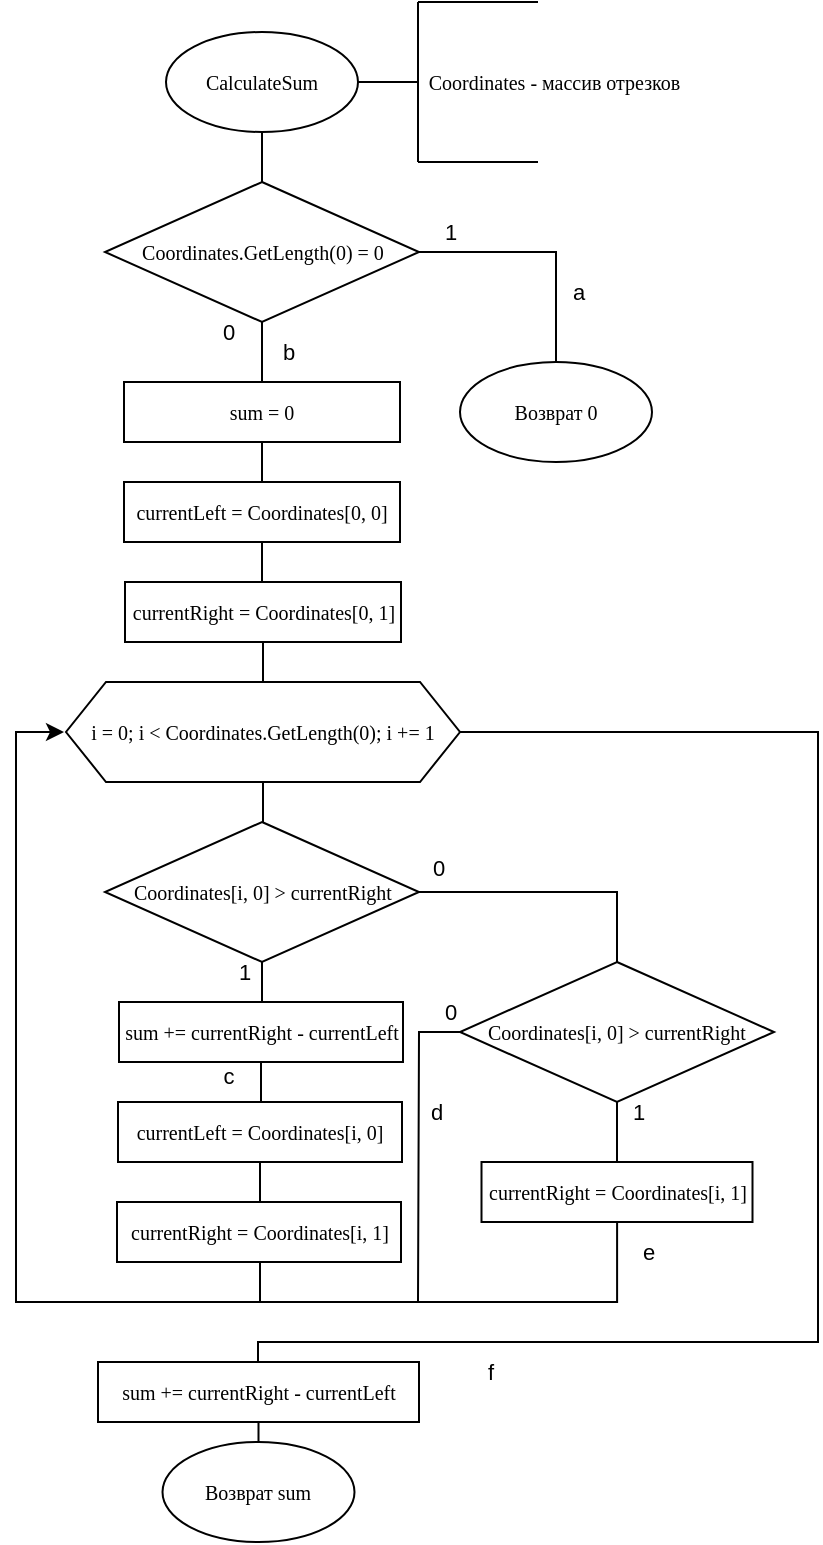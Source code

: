 <mxfile version="23.1.5" type="device">
  <diagram name="Страница — 1" id="fz9SIu9iME075LqMlLQz">
    <mxGraphModel dx="1420" dy="822" grid="1" gridSize="10" guides="1" tooltips="1" connect="1" arrows="1" fold="1" page="1" pageScale="1" pageWidth="827" pageHeight="1169" math="0" shadow="0">
      <root>
        <mxCell id="0" />
        <mxCell id="1" parent="0" />
        <mxCell id="CdMRQPkIaDPxC2AQ8oOZ-7" style="edgeStyle=orthogonalEdgeStyle;rounded=0;orthogonalLoop=1;jettySize=auto;html=1;endArrow=none;endFill=0;entryX=0.5;entryY=0;entryDx=0;entryDy=0;fontSize=10;fontFamily=Times New Roman;fontStyle=0" edge="1" parent="1" source="CdMRQPkIaDPxC2AQ8oOZ-1" target="CdMRQPkIaDPxC2AQ8oOZ-8">
          <mxGeometry relative="1" as="geometry">
            <mxPoint x="342" y="400" as="targetPoint" />
          </mxGeometry>
        </mxCell>
        <mxCell id="CdMRQPkIaDPxC2AQ8oOZ-1" value="CalculateSum" style="ellipse;whiteSpace=wrap;html=1;fontSize=10;fontFamily=Times New Roman;fontStyle=0" vertex="1" parent="1">
          <mxGeometry x="294" y="295" width="96" height="50" as="geometry" />
        </mxCell>
        <mxCell id="CdMRQPkIaDPxC2AQ8oOZ-2" value="" style="endArrow=none;html=1;rounded=0;exitX=1;exitY=0.5;exitDx=0;exitDy=0;fontSize=10;fontFamily=Times New Roman;fontStyle=0" edge="1" parent="1" source="CdMRQPkIaDPxC2AQ8oOZ-1">
          <mxGeometry width="50" height="50" relative="1" as="geometry">
            <mxPoint x="390" y="340" as="sourcePoint" />
            <mxPoint x="420" y="320" as="targetPoint" />
          </mxGeometry>
        </mxCell>
        <mxCell id="CdMRQPkIaDPxC2AQ8oOZ-3" value="" style="endArrow=none;html=1;rounded=0;fontSize=10;fontFamily=Times New Roman;fontStyle=0" edge="1" parent="1">
          <mxGeometry width="50" height="50" relative="1" as="geometry">
            <mxPoint x="420" y="360" as="sourcePoint" />
            <mxPoint x="420" y="280" as="targetPoint" />
          </mxGeometry>
        </mxCell>
        <mxCell id="CdMRQPkIaDPxC2AQ8oOZ-4" value="" style="endArrow=none;html=1;rounded=0;fontSize=10;fontFamily=Times New Roman;fontStyle=0" edge="1" parent="1">
          <mxGeometry width="50" height="50" relative="1" as="geometry">
            <mxPoint x="480" y="280" as="sourcePoint" />
            <mxPoint x="420" y="280" as="targetPoint" />
          </mxGeometry>
        </mxCell>
        <mxCell id="CdMRQPkIaDPxC2AQ8oOZ-5" value="" style="endArrow=none;html=1;rounded=0;fontSize=10;fontFamily=Times New Roman;fontStyle=0" edge="1" parent="1">
          <mxGeometry width="50" height="50" relative="1" as="geometry">
            <mxPoint x="480" y="360" as="sourcePoint" />
            <mxPoint x="420" y="360" as="targetPoint" />
          </mxGeometry>
        </mxCell>
        <mxCell id="CdMRQPkIaDPxC2AQ8oOZ-6" value="Coordinates - массив отрезков&amp;nbsp;" style="text;html=1;align=center;verticalAlign=middle;resizable=0;points=[];autosize=1;strokeColor=none;fillColor=none;fontSize=10;fontFamily=Times New Roman;fontStyle=0" vertex="1" parent="1">
          <mxGeometry x="414" y="305" width="150" height="30" as="geometry" />
        </mxCell>
        <mxCell id="CdMRQPkIaDPxC2AQ8oOZ-9" style="edgeStyle=orthogonalEdgeStyle;rounded=0;orthogonalLoop=1;jettySize=auto;html=1;endArrow=none;endFill=0;entryX=0.5;entryY=0;entryDx=0;entryDy=0;fontSize=10;fontFamily=Times New Roman;fontStyle=0" edge="1" parent="1" source="CdMRQPkIaDPxC2AQ8oOZ-8" target="CdMRQPkIaDPxC2AQ8oOZ-10">
          <mxGeometry relative="1" as="geometry">
            <mxPoint x="540" y="490" as="targetPoint" />
          </mxGeometry>
        </mxCell>
        <mxCell id="CdMRQPkIaDPxC2AQ8oOZ-11" style="edgeStyle=orthogonalEdgeStyle;rounded=0;orthogonalLoop=1;jettySize=auto;html=1;fontSize=10;fontFamily=Times New Roman;endArrow=none;endFill=0;entryX=0.5;entryY=0;entryDx=0;entryDy=0;fontStyle=0" edge="1" parent="1" source="CdMRQPkIaDPxC2AQ8oOZ-8" target="CdMRQPkIaDPxC2AQ8oOZ-44">
          <mxGeometry relative="1" as="geometry">
            <mxPoint x="342.005" y="470" as="targetPoint" />
            <Array as="points" />
          </mxGeometry>
        </mxCell>
        <mxCell id="CdMRQPkIaDPxC2AQ8oOZ-8" value="Coordinates.GetLength(0) = 0" style="rhombus;whiteSpace=wrap;html=1;fontSize=10;fontFamily=Times New Roman;fontStyle=0" vertex="1" parent="1">
          <mxGeometry x="263.5" y="370" width="157" height="70" as="geometry" />
        </mxCell>
        <mxCell id="CdMRQPkIaDPxC2AQ8oOZ-10" value="Возврат 0" style="ellipse;whiteSpace=wrap;html=1;fontSize=10;fontFamily=Times New Roman;fontStyle=0" vertex="1" parent="1">
          <mxGeometry x="441" y="460" width="96" height="50" as="geometry" />
        </mxCell>
        <mxCell id="CdMRQPkIaDPxC2AQ8oOZ-17" style="edgeStyle=orthogonalEdgeStyle;rounded=0;orthogonalLoop=1;jettySize=auto;html=1;entryX=0.5;entryY=0;entryDx=0;entryDy=0;endArrow=none;endFill=0;fontFamily=Times New Roman;fontSize=10;exitX=0.5;exitY=1;exitDx=0;exitDy=0;fontStyle=0" edge="1" parent="1" source="CdMRQPkIaDPxC2AQ8oOZ-44" target="CdMRQPkIaDPxC2AQ8oOZ-15">
          <mxGeometry relative="1" as="geometry">
            <mxPoint x="342" y="500" as="sourcePoint" />
          </mxGeometry>
        </mxCell>
        <mxCell id="CdMRQPkIaDPxC2AQ8oOZ-18" style="edgeStyle=orthogonalEdgeStyle;rounded=0;orthogonalLoop=1;jettySize=auto;html=1;entryX=0.5;entryY=0;entryDx=0;entryDy=0;endArrow=none;endFill=0;strokeColor=default;fontFamily=Times New Roman;fontSize=10;fontStyle=0" edge="1" parent="1" source="CdMRQPkIaDPxC2AQ8oOZ-15" target="CdMRQPkIaDPxC2AQ8oOZ-16">
          <mxGeometry relative="1" as="geometry" />
        </mxCell>
        <mxCell id="CdMRQPkIaDPxC2AQ8oOZ-15" value="&lt;p style=&quot;font-size: 10px;&quot;&gt;currentLeft = Coordinates[0, 0]&lt;br style=&quot;font-size: 10px;&quot;&gt;&lt;/p&gt;" style="rounded=0;whiteSpace=wrap;html=1;fontFamily=Times New Roman;fontSize=10;fontStyle=0" vertex="1" parent="1">
          <mxGeometry x="273" y="520" width="138" height="30" as="geometry" />
        </mxCell>
        <mxCell id="CdMRQPkIaDPxC2AQ8oOZ-22" style="edgeStyle=orthogonalEdgeStyle;rounded=0;orthogonalLoop=1;jettySize=auto;html=1;entryX=0.5;entryY=0;entryDx=0;entryDy=0;strokeColor=default;align=center;verticalAlign=middle;fontFamily=Times New Roman;fontSize=10;fontColor=default;labelBackgroundColor=default;endArrow=none;endFill=0;fontStyle=0" edge="1" parent="1" source="CdMRQPkIaDPxC2AQ8oOZ-16" target="CdMRQPkIaDPxC2AQ8oOZ-21">
          <mxGeometry relative="1" as="geometry" />
        </mxCell>
        <mxCell id="CdMRQPkIaDPxC2AQ8oOZ-16" value="currentRight = Coordinates[0, 1]" style="rounded=0;whiteSpace=wrap;html=1;fontFamily=Times New Roman;fontSize=10;fontStyle=0" vertex="1" parent="1">
          <mxGeometry x="273.5" y="570" width="138" height="30" as="geometry" />
        </mxCell>
        <mxCell id="CdMRQPkIaDPxC2AQ8oOZ-23" style="edgeStyle=orthogonalEdgeStyle;rounded=0;orthogonalLoop=1;jettySize=auto;html=1;strokeColor=default;align=center;verticalAlign=middle;fontFamily=Times New Roman;fontSize=10;fontColor=default;labelBackgroundColor=default;endArrow=none;endFill=0;entryX=0.5;entryY=0;entryDx=0;entryDy=0;fontStyle=0" edge="1" parent="1" source="CdMRQPkIaDPxC2AQ8oOZ-21" target="CdMRQPkIaDPxC2AQ8oOZ-24">
          <mxGeometry relative="1" as="geometry">
            <mxPoint x="342" y="730" as="targetPoint" />
          </mxGeometry>
        </mxCell>
        <mxCell id="CdMRQPkIaDPxC2AQ8oOZ-40" style="edgeStyle=orthogonalEdgeStyle;rounded=0;orthogonalLoop=1;jettySize=auto;html=1;entryX=0.5;entryY=0;entryDx=0;entryDy=0;strokeColor=default;align=center;verticalAlign=middle;fontFamily=Times New Roman;fontSize=10;fontColor=default;labelBackgroundColor=default;endArrow=none;endFill=0;fontStyle=0" edge="1" parent="1" source="CdMRQPkIaDPxC2AQ8oOZ-21" target="CdMRQPkIaDPxC2AQ8oOZ-37">
          <mxGeometry relative="1" as="geometry">
            <Array as="points">
              <mxPoint x="620" y="645" />
              <mxPoint x="620" y="950" />
              <mxPoint x="340" y="950" />
              <mxPoint x="340" y="960" />
            </Array>
          </mxGeometry>
        </mxCell>
        <mxCell id="CdMRQPkIaDPxC2AQ8oOZ-21" value="i = 0; i &amp;lt; Coordinates.GetLength(0); i += 1" style="shape=hexagon;perimeter=hexagonPerimeter2;whiteSpace=wrap;html=1;fixedSize=1;fontFamily=Times New Roman;fontSize=10;fontColor=default;labelBackgroundColor=default;fontStyle=0" vertex="1" parent="1">
          <mxGeometry x="244" y="620" width="197" height="50" as="geometry" />
        </mxCell>
        <mxCell id="CdMRQPkIaDPxC2AQ8oOZ-25" style="edgeStyle=orthogonalEdgeStyle;rounded=0;orthogonalLoop=1;jettySize=auto;html=1;strokeColor=default;align=center;verticalAlign=middle;fontFamily=Times New Roman;fontSize=10;fontColor=default;labelBackgroundColor=default;endArrow=none;endFill=0;entryX=0.5;entryY=0;entryDx=0;entryDy=0;fontStyle=0" edge="1" parent="1" source="CdMRQPkIaDPxC2AQ8oOZ-24" target="CdMRQPkIaDPxC2AQ8oOZ-27">
          <mxGeometry relative="1" as="geometry">
            <mxPoint x="342" y="810" as="targetPoint" />
          </mxGeometry>
        </mxCell>
        <mxCell id="CdMRQPkIaDPxC2AQ8oOZ-31" style="edgeStyle=orthogonalEdgeStyle;rounded=0;orthogonalLoop=1;jettySize=auto;html=1;strokeColor=default;align=center;verticalAlign=middle;fontFamily=Times New Roman;fontSize=10;fontColor=default;labelBackgroundColor=default;endArrow=none;endFill=0;entryX=0.5;entryY=0;entryDx=0;entryDy=0;fontStyle=0" edge="1" parent="1" source="CdMRQPkIaDPxC2AQ8oOZ-24" target="CdMRQPkIaDPxC2AQ8oOZ-32">
          <mxGeometry relative="1" as="geometry">
            <mxPoint x="520" y="770" as="targetPoint" />
          </mxGeometry>
        </mxCell>
        <mxCell id="CdMRQPkIaDPxC2AQ8oOZ-24" value="Coordinates[i, 0] &amp;gt; currentRight" style="rhombus;whiteSpace=wrap;html=1;fontSize=10;fontFamily=Times New Roman;fontStyle=0" vertex="1" parent="1">
          <mxGeometry x="263.5" y="690" width="157" height="70" as="geometry" />
        </mxCell>
        <mxCell id="CdMRQPkIaDPxC2AQ8oOZ-49" style="edgeStyle=orthogonalEdgeStyle;rounded=0;orthogonalLoop=1;jettySize=auto;html=1;entryX=0.5;entryY=0;entryDx=0;entryDy=0;strokeColor=default;align=center;verticalAlign=middle;fontFamily=Helvetica;fontSize=11;fontColor=default;labelBackgroundColor=default;endArrow=none;endFill=0;" edge="1" parent="1" source="CdMRQPkIaDPxC2AQ8oOZ-27" target="CdMRQPkIaDPxC2AQ8oOZ-45">
          <mxGeometry relative="1" as="geometry" />
        </mxCell>
        <mxCell id="CdMRQPkIaDPxC2AQ8oOZ-27" value="&lt;h6 style=&quot;font-size: 10px;&quot;&gt;&lt;span style=&quot;font-size: 10px; font-weight: normal;&quot;&gt;sum += currentRight - currentLeft&lt;/span&gt;&lt;br style=&quot;font-size: 10px;&quot;&gt;&lt;/h6&gt;" style="rounded=0;whiteSpace=wrap;html=1;fontFamily=Times New Roman;fontSize=10;fontStyle=0" vertex="1" parent="1">
          <mxGeometry x="270.5" y="780" width="142" height="30" as="geometry" />
        </mxCell>
        <mxCell id="CdMRQPkIaDPxC2AQ8oOZ-35" style="edgeStyle=orthogonalEdgeStyle;rounded=0;orthogonalLoop=1;jettySize=auto;html=1;strokeColor=default;align=center;verticalAlign=middle;fontFamily=Times New Roman;fontSize=10;fontColor=default;labelBackgroundColor=default;endArrow=classic;endFill=1;entryX=0;entryY=0.5;entryDx=0;entryDy=0;fontStyle=0" edge="1" parent="1">
          <mxGeometry relative="1" as="geometry">
            <mxPoint x="243" y="645" as="targetPoint" />
            <mxPoint x="341" y="909.5" as="sourcePoint" />
            <Array as="points">
              <mxPoint x="341" y="930" />
              <mxPoint x="219" y="930" />
              <mxPoint x="219" y="645" />
            </Array>
          </mxGeometry>
        </mxCell>
        <mxCell id="CdMRQPkIaDPxC2AQ8oOZ-34" style="edgeStyle=orthogonalEdgeStyle;rounded=0;orthogonalLoop=1;jettySize=auto;html=1;entryX=0.5;entryY=0;entryDx=0;entryDy=0;strokeColor=default;align=center;verticalAlign=middle;fontFamily=Times New Roman;fontSize=10;fontColor=default;labelBackgroundColor=default;endArrow=none;endFill=0;fontStyle=0" edge="1" parent="1" source="CdMRQPkIaDPxC2AQ8oOZ-32" target="CdMRQPkIaDPxC2AQ8oOZ-33">
          <mxGeometry relative="1" as="geometry" />
        </mxCell>
        <mxCell id="CdMRQPkIaDPxC2AQ8oOZ-43" style="edgeStyle=orthogonalEdgeStyle;rounded=0;orthogonalLoop=1;jettySize=auto;html=1;strokeColor=default;align=center;verticalAlign=middle;fontFamily=Times New Roman;fontSize=10;fontColor=default;labelBackgroundColor=default;endArrow=none;endFill=0;fontStyle=0" edge="1" parent="1" source="CdMRQPkIaDPxC2AQ8oOZ-32">
          <mxGeometry relative="1" as="geometry">
            <mxPoint x="420" y="930" as="targetPoint" />
          </mxGeometry>
        </mxCell>
        <mxCell id="CdMRQPkIaDPxC2AQ8oOZ-32" value="Coordinates[i, 0] &amp;gt; currentRight" style="rhombus;whiteSpace=wrap;html=1;fontSize=10;fontFamily=Times New Roman;fontStyle=0" vertex="1" parent="1">
          <mxGeometry x="441" y="760" width="157" height="70" as="geometry" />
        </mxCell>
        <mxCell id="CdMRQPkIaDPxC2AQ8oOZ-39" style="edgeStyle=orthogonalEdgeStyle;rounded=0;orthogonalLoop=1;jettySize=auto;html=1;strokeColor=default;align=center;verticalAlign=middle;fontFamily=Times New Roman;fontSize=10;fontColor=default;labelBackgroundColor=default;endArrow=none;endFill=0;fontStyle=0" edge="1" parent="1" source="CdMRQPkIaDPxC2AQ8oOZ-33">
          <mxGeometry relative="1" as="geometry">
            <mxPoint x="340" y="930" as="targetPoint" />
            <Array as="points">
              <mxPoint x="520" y="930" />
            </Array>
          </mxGeometry>
        </mxCell>
        <mxCell id="CdMRQPkIaDPxC2AQ8oOZ-33" value="currentRight = Coordinates[i, 1]" style="rounded=0;whiteSpace=wrap;html=1;fontFamily=Times New Roman;fontSize=10;fontStyle=0" vertex="1" parent="1">
          <mxGeometry x="451.75" y="860" width="135.5" height="30" as="geometry" />
        </mxCell>
        <mxCell id="CdMRQPkIaDPxC2AQ8oOZ-42" style="edgeStyle=orthogonalEdgeStyle;rounded=0;orthogonalLoop=1;jettySize=auto;html=1;entryX=0.5;entryY=0;entryDx=0;entryDy=0;strokeColor=default;align=center;verticalAlign=middle;fontFamily=Times New Roman;fontSize=10;fontColor=default;labelBackgroundColor=default;endArrow=none;endFill=0;fontStyle=0" edge="1" parent="1" source="CdMRQPkIaDPxC2AQ8oOZ-37" target="CdMRQPkIaDPxC2AQ8oOZ-41">
          <mxGeometry relative="1" as="geometry" />
        </mxCell>
        <mxCell id="CdMRQPkIaDPxC2AQ8oOZ-37" value="sum += currentRight - currentLeft" style="rounded=0;whiteSpace=wrap;html=1;fontFamily=Times New Roman;fontSize=10;fontStyle=0" vertex="1" parent="1">
          <mxGeometry x="260" y="960" width="160.5" height="30" as="geometry" />
        </mxCell>
        <mxCell id="CdMRQPkIaDPxC2AQ8oOZ-41" value="Возврат&amp;nbsp;sum" style="ellipse;whiteSpace=wrap;html=1;fontSize=10;fontFamily=Times New Roman;fontStyle=0" vertex="1" parent="1">
          <mxGeometry x="292.25" y="1000" width="96" height="50" as="geometry" />
        </mxCell>
        <mxCell id="CdMRQPkIaDPxC2AQ8oOZ-44" value="&lt;p style=&quot;font-size: 10px;&quot;&gt;sum = 0&lt;br style=&quot;font-size: 10px;&quot;&gt;&lt;/p&gt;" style="rounded=0;whiteSpace=wrap;html=1;fontFamily=Times New Roman;fontSize=10;fontStyle=0" vertex="1" parent="1">
          <mxGeometry x="273" y="470" width="138" height="30" as="geometry" />
        </mxCell>
        <mxCell id="CdMRQPkIaDPxC2AQ8oOZ-50" style="edgeStyle=orthogonalEdgeStyle;rounded=0;orthogonalLoop=1;jettySize=auto;html=1;entryX=0.5;entryY=0;entryDx=0;entryDy=0;strokeColor=default;align=center;verticalAlign=middle;fontFamily=Helvetica;fontSize=11;fontColor=default;labelBackgroundColor=default;endArrow=none;endFill=0;" edge="1" parent="1" source="CdMRQPkIaDPxC2AQ8oOZ-45" target="CdMRQPkIaDPxC2AQ8oOZ-47">
          <mxGeometry relative="1" as="geometry" />
        </mxCell>
        <mxCell id="CdMRQPkIaDPxC2AQ8oOZ-45" value="&lt;h6 style=&quot;font-size: 10px;&quot;&gt;&lt;span style=&quot;font-weight: normal;&quot;&gt;currentLeft = Coordinates[i, 0]&lt;/span&gt;&lt;br style=&quot;font-size: 10px;&quot;&gt;&lt;/h6&gt;" style="rounded=0;whiteSpace=wrap;html=1;fontFamily=Times New Roman;fontSize=10;fontStyle=0" vertex="1" parent="1">
          <mxGeometry x="270" y="830" width="142" height="30" as="geometry" />
        </mxCell>
        <mxCell id="CdMRQPkIaDPxC2AQ8oOZ-47" value="&lt;h6 style=&quot;&quot;&gt;&lt;font style=&quot;font-size: 10px; font-weight: normal;&quot;&gt;currentRight = Coordinates[i, 1]&lt;/font&gt;&lt;br style=&quot;font-size: 10px;&quot;&gt;&lt;/h6&gt;" style="rounded=0;whiteSpace=wrap;html=1;fontFamily=Times New Roman;fontSize=10;fontStyle=0" vertex="1" parent="1">
          <mxGeometry x="269.5" y="880" width="142" height="30" as="geometry" />
        </mxCell>
        <mxCell id="CdMRQPkIaDPxC2AQ8oOZ-51" value="1" style="text;html=1;align=center;verticalAlign=middle;resizable=0;points=[];autosize=1;strokeColor=none;fillColor=none;fontFamily=Helvetica;fontSize=11;fontColor=default;labelBackgroundColor=default;" vertex="1" parent="1">
          <mxGeometry x="420.5" y="380" width="30" height="30" as="geometry" />
        </mxCell>
        <mxCell id="CdMRQPkIaDPxC2AQ8oOZ-52" value="0" style="text;html=1;align=center;verticalAlign=middle;resizable=0;points=[];autosize=1;strokeColor=none;fillColor=none;fontFamily=Helvetica;fontSize=11;fontColor=default;labelBackgroundColor=default;" vertex="1" parent="1">
          <mxGeometry x="310" y="430" width="30" height="30" as="geometry" />
        </mxCell>
        <mxCell id="CdMRQPkIaDPxC2AQ8oOZ-53" value="0" style="text;html=1;align=center;verticalAlign=middle;resizable=0;points=[];autosize=1;strokeColor=none;fillColor=none;fontFamily=Helvetica;fontSize=11;fontColor=default;labelBackgroundColor=default;" vertex="1" parent="1">
          <mxGeometry x="415" y="698" width="30" height="30" as="geometry" />
        </mxCell>
        <mxCell id="CdMRQPkIaDPxC2AQ8oOZ-54" value="1" style="text;html=1;align=center;verticalAlign=middle;resizable=0;points=[];autosize=1;strokeColor=none;fillColor=none;fontFamily=Helvetica;fontSize=11;fontColor=default;labelBackgroundColor=default;" vertex="1" parent="1">
          <mxGeometry x="318" y="750" width="30" height="30" as="geometry" />
        </mxCell>
        <mxCell id="CdMRQPkIaDPxC2AQ8oOZ-56" value="a" style="text;html=1;align=center;verticalAlign=middle;resizable=0;points=[];autosize=1;strokeColor=none;fillColor=none;fontFamily=Helvetica;fontSize=11;fontColor=default;labelBackgroundColor=default;" vertex="1" parent="1">
          <mxGeometry x="485" y="410" width="30" height="30" as="geometry" />
        </mxCell>
        <mxCell id="CdMRQPkIaDPxC2AQ8oOZ-57" value="b" style="text;html=1;align=center;verticalAlign=middle;resizable=0;points=[];autosize=1;strokeColor=none;fillColor=none;fontFamily=Helvetica;fontSize=11;fontColor=default;labelBackgroundColor=default;" vertex="1" parent="1">
          <mxGeometry x="340" y="440" width="30" height="30" as="geometry" />
        </mxCell>
        <mxCell id="CdMRQPkIaDPxC2AQ8oOZ-58" value="c" style="text;html=1;align=center;verticalAlign=middle;resizable=0;points=[];autosize=1;strokeColor=none;fillColor=none;fontFamily=Helvetica;fontSize=11;fontColor=default;labelBackgroundColor=default;" vertex="1" parent="1">
          <mxGeometry x="310" y="802" width="30" height="30" as="geometry" />
        </mxCell>
        <mxCell id="CdMRQPkIaDPxC2AQ8oOZ-60" value="d" style="text;html=1;align=center;verticalAlign=middle;resizable=0;points=[];autosize=1;strokeColor=none;fillColor=none;fontFamily=Helvetica;fontSize=11;fontColor=default;labelBackgroundColor=default;" vertex="1" parent="1">
          <mxGeometry x="414" y="820" width="30" height="30" as="geometry" />
        </mxCell>
        <mxCell id="CdMRQPkIaDPxC2AQ8oOZ-61" value="e" style="text;html=1;align=center;verticalAlign=middle;resizable=0;points=[];autosize=1;strokeColor=none;fillColor=none;fontFamily=Helvetica;fontSize=11;fontColor=default;labelBackgroundColor=default;" vertex="1" parent="1">
          <mxGeometry x="520" y="890" width="30" height="30" as="geometry" />
        </mxCell>
        <mxCell id="CdMRQPkIaDPxC2AQ8oOZ-62" value="1" style="text;html=1;align=center;verticalAlign=middle;resizable=0;points=[];autosize=1;strokeColor=none;fillColor=none;fontFamily=Helvetica;fontSize=11;fontColor=default;labelBackgroundColor=default;" vertex="1" parent="1">
          <mxGeometry x="515" y="820" width="30" height="30" as="geometry" />
        </mxCell>
        <mxCell id="CdMRQPkIaDPxC2AQ8oOZ-63" value="0" style="text;html=1;align=center;verticalAlign=middle;resizable=0;points=[];autosize=1;strokeColor=none;fillColor=none;fontFamily=Helvetica;fontSize=11;fontColor=default;labelBackgroundColor=default;" vertex="1" parent="1">
          <mxGeometry x="420.5" y="770" width="30" height="30" as="geometry" />
        </mxCell>
        <mxCell id="CdMRQPkIaDPxC2AQ8oOZ-64" value="f" style="text;html=1;align=center;verticalAlign=middle;resizable=0;points=[];autosize=1;strokeColor=none;fillColor=none;fontFamily=Helvetica;fontSize=11;fontColor=default;labelBackgroundColor=default;" vertex="1" parent="1">
          <mxGeometry x="441" y="950" width="30" height="30" as="geometry" />
        </mxCell>
      </root>
    </mxGraphModel>
  </diagram>
</mxfile>
